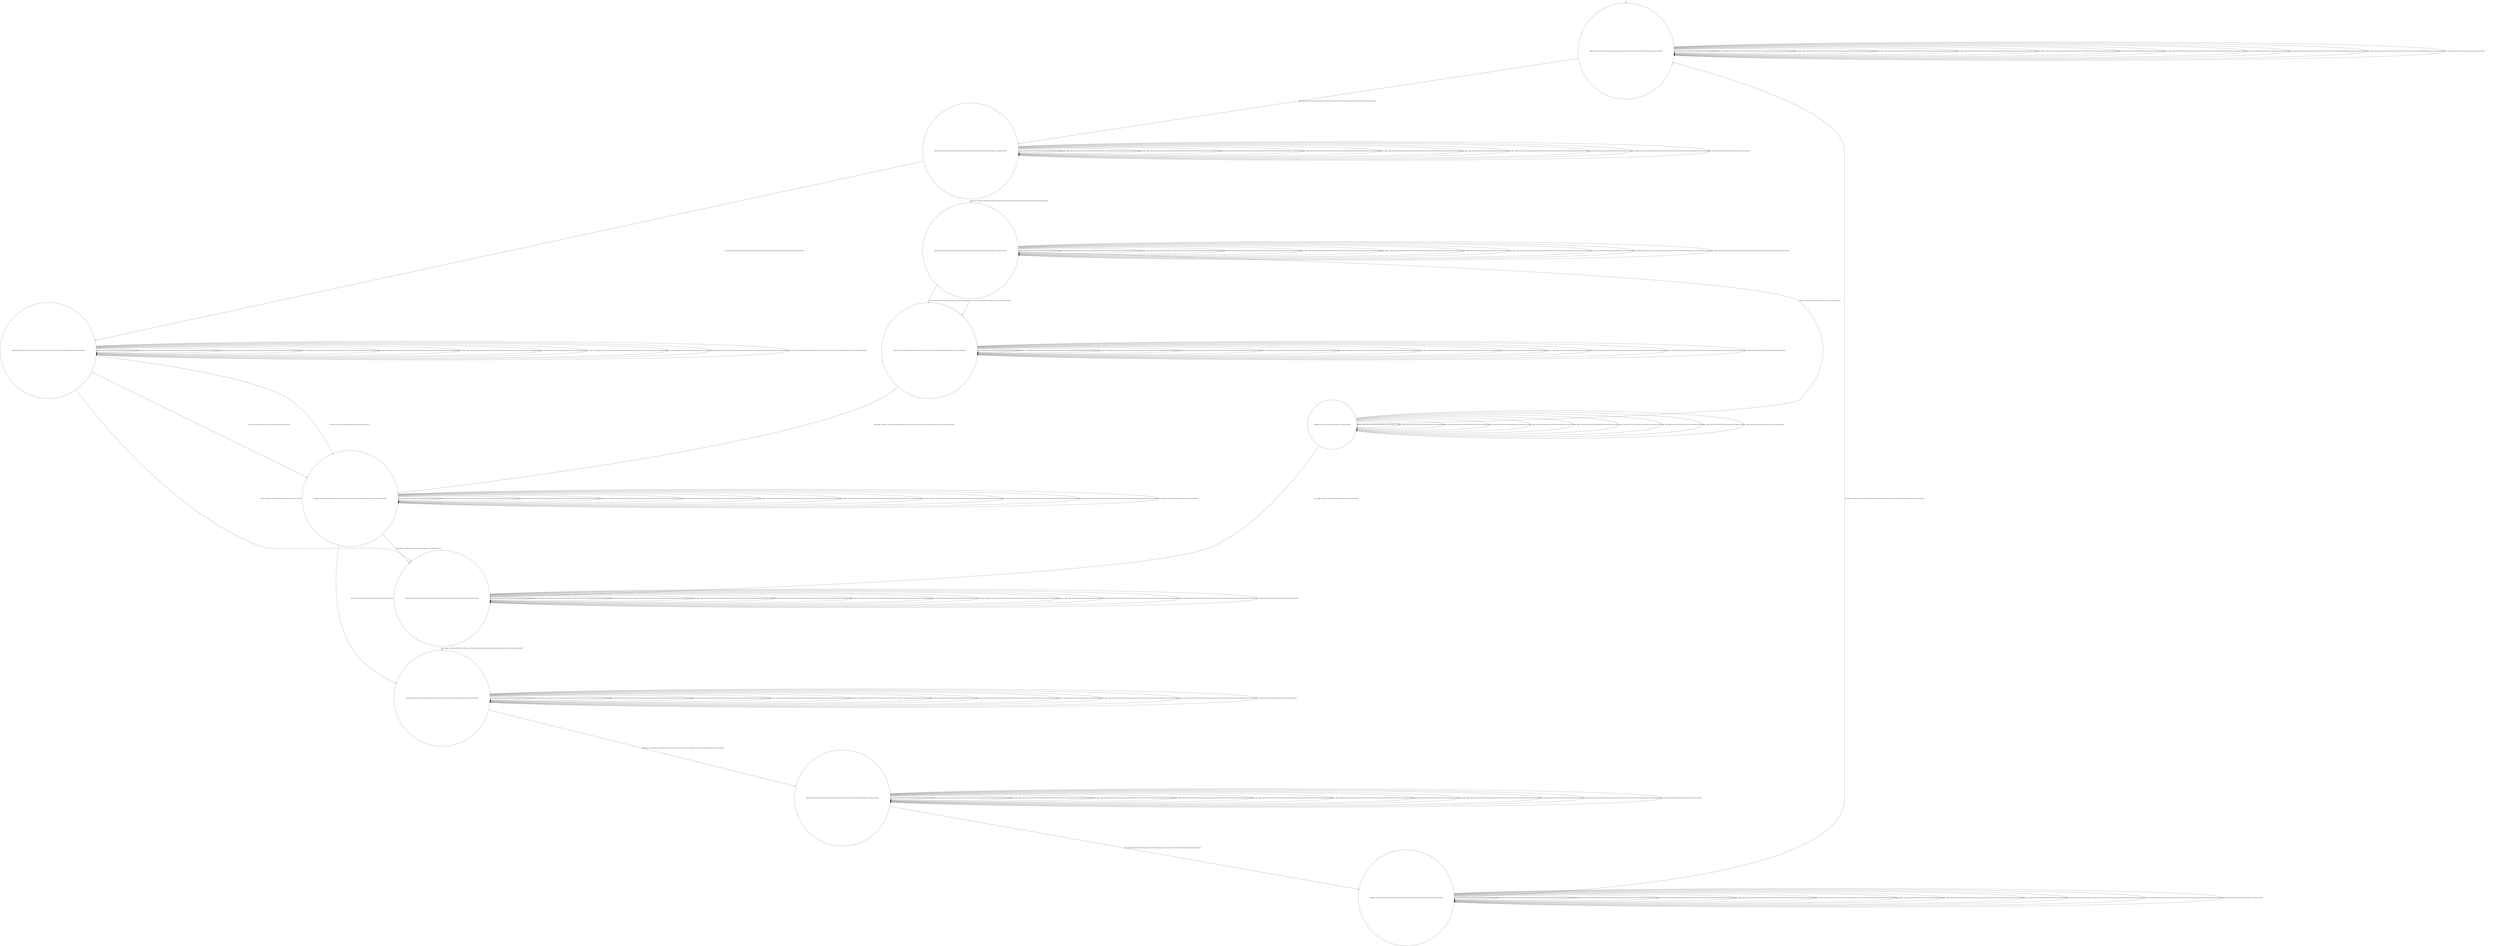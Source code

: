digraph g {
	edge [lblstyle="above, sloped"];
	s0 [shape="circle" label="0@[((DOL and CAP and TON and not TEA and not EUR and not COF) or (DOL and COF and TEA and TON and not CAP and not EUR))]"];
	s1 [shape="circle" label="1@[((DOL and CAP and TON and not TEA and not EUR and not COF) or (DOL and COF and TEA and TON and not CAP and not EUR))]"];
	s2 [shape="circle" label="2@[((DOL and CAP and TON and not TEA and not EUR and not COF) or (DOL and COF and TEA and TON and not CAP and not EUR))]"];
	s3 [shape="circle" label="3@[((DOL and CAP and TON and not TEA and not EUR and not COF) or (DOL and COF and TEA and TON and not CAP and not EUR))]"];
	s4 [shape="circle" label="4@[((DOL and CAP and TON and not TEA and not EUR and not COF) or (DOL and COF and TEA and TON and not CAP and not EUR))]"];
	s5 [shape="circle" label="5@[((DOL and CAP and TON and not TEA and not EUR and not COF) or (DOL and COF and TEA and TON and not CAP and not EUR))]"];
	s6 [shape="circle" label="6@[((DOL and CAP and TON and not TEA and not EUR and not COF) or (DOL and COF and TEA and TON and not CAP and not EUR))]"];
	s7 [shape="circle" label="7@[((DOL and CAP and TON and not TEA and not EUR and not COF) or (DOL and COF and TEA and TON and not CAP and not EUR))]"];
	s8 [shape="circle" label="8@[((DOL and CAP and TON and not TEA and not EUR and not COF) or (DOL and COF and TEA and TON and not CAP and not EUR))]"];
	s9 [shape="circle" label="9@[((DOL and CAP and TON and not TEA and not EUR and not COF) or (DOL and COF and TEA and TON and not CAP and not EUR))]"];
	s10 [shape="circle" label="10@[((DOL and COF and TEA and TON and not CAP and not EUR))]"];
	s0 -> s0 [label="cap / nok() [((DOL and CAP and TON and not TEA and not EUR and not COF))]"];
	s0 -> s0 [label="coffee / nok() [((DOL and CAP and TON and not TEA and not EUR and not COF) or (DOL and COF and TEA and TON and not CAP and not EUR))]"];
	s0 -> s0 [label="cup_taken / nok() [((DOL and CAP and TON and not TEA and not EUR and not COF) or (DOL and COF and TEA and TON and not CAP and not EUR))]"];
	s0 -> s0 [label="display_done / nok() [((DOL and CAP and TON and not TEA and not EUR and not COF) or (DOL and COF and TEA and TON and not CAP and not EUR))]"];
	s0 -> s1 [label="dollar / ok() [((DOL and CAP and TON and not TEA and not EUR and not COF) or (DOL and COF and TEA and TON and not CAP and not EUR))]"];
	s0 -> s0 [label="no_sugar / nok() [((DOL and CAP and TON and not TEA and not EUR and not COF) or (DOL and COF and TEA and TON and not CAP and not EUR))]"];
	s0 -> s0 [label="pour_coffee / nok() [((DOL and CAP and TON and not TEA and not EUR and not COF) or (DOL and COF and TEA and TON and not CAP and not EUR))]"];
	s0 -> s0 [label="pour_milk / nok() [((DOL and CAP and TON and not TEA and not EUR and not COF))]"];
	s0 -> s0 [label="pour_sugar / nok() [((DOL and CAP and TON and not TEA and not EUR and not COF) or (DOL and COF and TEA and TON and not CAP and not EUR))]"];
	s0 -> s0 [label="pour_tea / nok() [((DOL and COF and TEA and TON and not CAP and not EUR))]"];
	s0 -> s0 [label="ring / nok() [((DOL and CAP and TON and not TEA and not EUR and not COF) or (DOL and COF and TEA and TON and not CAP and not EUR))]"];
	s0 -> s0 [label="sugar / nok() [((DOL and CAP and TON and not TEA and not EUR and not COF) or (DOL and COF and TEA and TON and not CAP and not EUR))]"];
	s0 -> s0 [label="tea / nok() [((DOL and COF and TEA and TON and not CAP and not EUR))]"];
	s1 -> s1 [label="cap / nok() [((DOL and CAP and TON and not TEA and not EUR and not COF))]"];
	s1 -> s1 [label="coffee / nok() [((DOL and CAP and TON and not TEA and not EUR and not COF) or (DOL and COF and TEA and TON and not CAP and not EUR))]"];
	s1 -> s1 [label="cup_taken / nok() [((DOL and CAP and TON and not TEA and not EUR and not COF) or (DOL and COF and TEA and TON and not CAP and not EUR))]"];
	s1 -> s1 [label="display_done / nok() [((DOL and CAP and TON and not TEA and not EUR and not COF) or (DOL and COF and TEA and TON and not CAP and not EUR))]"];
	s1 -> s1 [label="dollar / nok() [((DOL and CAP and TON and not TEA and not EUR and not COF) or (DOL and COF and TEA and TON and not CAP and not EUR))]"];
	s1 -> s2 [label="no_sugar / ok() [((DOL and CAP and TON and not TEA and not EUR and not COF) or (DOL and COF and TEA and TON and not CAP and not EUR))]"];
	s1 -> s1 [label="pour_coffee / nok() [((DOL and CAP and TON and not TEA and not EUR and not COF) or (DOL and COF and TEA and TON and not CAP and not EUR))]"];
	s1 -> s1 [label="pour_milk / nok() [((DOL and CAP and TON and not TEA and not EUR and not COF))]"];
	s1 -> s1 [label="pour_sugar / nok() [((DOL and CAP and TON and not TEA and not EUR and not COF) or (DOL and COF and TEA and TON and not CAP and not EUR))]"];
	s1 -> s1 [label="pour_tea / nok() [((DOL and COF and TEA and TON and not CAP and not EUR))]"];
	s1 -> s1 [label="ring / nok() [((DOL and CAP and TON and not TEA and not EUR and not COF) or (DOL and COF and TEA and TON and not CAP and not EUR))]"];
	s1 -> s3 [label="sugar / ok() [((DOL and CAP and TON and not TEA and not EUR and not COF) or (DOL and COF and TEA and TON and not CAP and not EUR))]"];
	s1 -> s1 [label="tea / nok() [((DOL and COF and TEA and TON and not CAP and not EUR))]"];
	s2 -> s5 [label="cap / ok() [((DOL and CAP and TON and not TEA and not EUR and not COF))]"];
	s2 -> s6 [label="coffee / ok() [((DOL and COF and TEA and TON and not CAP and not EUR))]"];
	s2 -> s2 [label="coffee / Ω [((DOL and CAP and TON and not TEA and not EUR and not COF))]"];
	s2 -> s2 [label="cup_taken / nok() [((DOL and CAP and TON and not TEA and not EUR and not COF) or (DOL and COF and TEA and TON and not CAP and not EUR))]"];
	s2 -> s2 [label="display_done / nok() [((DOL and CAP and TON and not TEA and not EUR and not COF) or (DOL and COF and TEA and TON and not CAP and not EUR))]"];
	s2 -> s2 [label="dollar / nok() [((DOL and CAP and TON and not TEA and not EUR and not COF) or (DOL and COF and TEA and TON and not CAP and not EUR))]"];
	s2 -> s2 [label="no_sugar / nok() [((DOL and CAP and TON and not TEA and not EUR and not COF) or (DOL and COF and TEA and TON and not CAP and not EUR))]"];
	s2 -> s2 [label="pour_coffee / nok() [((DOL and CAP and TON and not TEA and not EUR and not COF) or (DOL and COF and TEA and TON and not CAP and not EUR))]"];
	s2 -> s2 [label="pour_milk / nok() [((DOL and CAP and TON and not TEA and not EUR and not COF))]"];
	s2 -> s2 [label="pour_sugar / nok() [((DOL and CAP and TON and not TEA and not EUR and not COF) or (DOL and COF and TEA and TON and not CAP and not EUR))]"];
	s2 -> s2 [label="pour_tea / nok() [((DOL and COF and TEA and TON and not CAP and not EUR))]"];
	s2 -> s2 [label="ring / nok() [((DOL and CAP and TON and not TEA and not EUR and not COF) or (DOL and COF and TEA and TON and not CAP and not EUR))]"];
	s2 -> s2 [label="sugar / void() [((DOL and CAP and TON and not TEA and not EUR and not COF) or (DOL and COF and TEA and TON and not CAP and not EUR))]"];
	s2 -> s5 [label="tea / ok() [((DOL and COF and TEA and TON and not CAP and not EUR))]"];
	s3 -> s4 [label="cap / ok() [((DOL and CAP and TON and not TEA and not EUR and not COF))]"];
	s3 -> s10 [label="coffee / ok() [((DOL and COF and TEA and TON and not CAP and not EUR))]"];
	s3 -> s3 [label="coffee / Ω [((DOL and CAP and TON and not TEA and not EUR and not COF))]"];
	s3 -> s3 [label="cup_taken / nok() [((DOL and CAP and TON and not TEA and not EUR and not COF) or (DOL and COF and TEA and TON and not CAP and not EUR))]"];
	s3 -> s3 [label="display_done / nok() [((DOL and CAP and TON and not TEA and not EUR and not COF) or (DOL and COF and TEA and TON and not CAP and not EUR))]"];
	s3 -> s3 [label="dollar / nok() [((DOL and CAP and TON and not TEA and not EUR and not COF) or (DOL and COF and TEA and TON and not CAP and not EUR))]"];
	s3 -> s3 [label="no_sugar / void() [((DOL and CAP and TON and not TEA and not EUR and not COF) or (DOL and COF and TEA and TON and not CAP and not EUR))]"];
	s3 -> s3 [label="pour_coffee / nok() [((DOL and CAP and TON and not TEA and not EUR and not COF) or (DOL and COF and TEA and TON and not CAP and not EUR))]"];
	s3 -> s3 [label="pour_milk / nok() [((DOL and CAP and TON and not TEA and not EUR and not COF))]"];
	s3 -> s3 [label="pour_sugar / nok() [((DOL and CAP and TON and not TEA and not EUR and not COF) or (DOL and COF and TEA and TON and not CAP and not EUR))]"];
	s3 -> s3 [label="pour_tea / nok() [((DOL and COF and TEA and TON and not CAP and not EUR))]"];
	s3 -> s3 [label="ring / nok() [((DOL and CAP and TON and not TEA and not EUR and not COF) or (DOL and COF and TEA and TON and not CAP and not EUR))]"];
	s3 -> s3 [label="sugar / nok() [((DOL and CAP and TON and not TEA and not EUR and not COF) or (DOL and COF and TEA and TON and not CAP and not EUR))]"];
	s3 -> s4 [label="tea / ok() [((DOL and COF and TEA and TON and not CAP and not EUR))]"];
	s4 -> s4 [label="cap / nok() [((DOL and CAP and TON and not TEA and not EUR and not COF))]"];
	s4 -> s4 [label="coffee / void() [((DOL and CAP and TON and not TEA and not EUR and not COF) or (DOL and COF and TEA and TON and not CAP and not EUR))]"];
	s4 -> s4 [label="cup_taken / nok() [((DOL and CAP and TON and not TEA and not EUR and not COF) or (DOL and COF and TEA and TON and not CAP and not EUR))]"];
	s4 -> s4 [label="display_done / nok() [((DOL and CAP and TON and not TEA and not EUR and not COF) or (DOL and COF and TEA and TON and not CAP and not EUR))]"];
	s4 -> s4 [label="dollar / nok() [((DOL and CAP and TON and not TEA and not EUR and not COF) or (DOL and COF and TEA and TON and not CAP and not EUR))]"];
	s4 -> s4 [label="no_sugar / nok() [((DOL and CAP and TON and not TEA and not EUR and not COF) or (DOL and COF and TEA and TON and not CAP and not EUR))]"];
	s4 -> s4 [label="pour_coffee / nok() [((DOL and CAP and TON and not TEA and not EUR and not COF) or (DOL and COF and TEA and TON and not CAP and not EUR))]"];
	s4 -> s4 [label="pour_milk / nok() [((DOL and CAP and TON and not TEA and not EUR and not COF))]"];
	s4 -> s5 [label="pour_sugar / ok() [((DOL and CAP and TON and not TEA and not EUR and not COF) or (DOL and COF and TEA and TON and not CAP and not EUR))]"];
	s4 -> s4 [label="pour_tea / nok() [((DOL and COF and TEA and TON and not CAP and not EUR))]"];
	s4 -> s4 [label="ring / nok() [((DOL and CAP and TON and not TEA and not EUR and not COF) or (DOL and COF and TEA and TON and not CAP and not EUR))]"];
	s4 -> s4 [label="sugar / nok() [((DOL and CAP and TON and not TEA and not EUR and not COF) or (DOL and COF and TEA and TON and not CAP and not EUR))]"];
	s4 -> s4 [label="tea / nok() [((DOL and COF and TEA and TON and not CAP and not EUR))]"];
	s5 -> s5 [label="cap / nok() [((DOL and CAP and TON and not TEA and not EUR and not COF))]"];
	s5 -> s5 [label="coffee / void() [((DOL and CAP and TON and not TEA and not EUR and not COF) or (DOL and COF and TEA and TON and not CAP and not EUR))]"];
	s5 -> s5 [label="cup_taken / nok() [((DOL and CAP and TON and not TEA and not EUR and not COF) or (DOL and COF and TEA and TON and not CAP and not EUR))]"];
	s5 -> s5 [label="display_done / nok() [((DOL and CAP and TON and not TEA and not EUR and not COF) or (DOL and COF and TEA and TON and not CAP and not EUR))]"];
	s5 -> s5 [label="dollar / nok() [((DOL and CAP and TON and not TEA and not EUR and not COF) or (DOL and COF and TEA and TON and not CAP and not EUR))]"];
	s5 -> s5 [label="no_sugar / nok() [((DOL and CAP and TON and not TEA and not EUR and not COF) or (DOL and COF and TEA and TON and not CAP and not EUR))]"];
	s5 -> s5 [label="pour_coffee / nok() [((DOL and CAP and TON and not TEA and not EUR and not COF) or (DOL and COF and TEA and TON and not CAP and not EUR))]"];
	s5 -> s6 [label="pour_milk / ok() [((DOL and CAP and TON and not TEA and not EUR and not COF))]"];
	s5 -> s5 [label="pour_sugar / nok() [((DOL and CAP and TON and not TEA and not EUR and not COF) or (DOL and COF and TEA and TON and not CAP and not EUR))]"];
	s5 -> s7 [label="pour_tea / ok() [((DOL and COF and TEA and TON and not CAP and not EUR))]"];
	s5 -> s5 [label="ring / nok() [((DOL and CAP and TON and not TEA and not EUR and not COF) or (DOL and COF and TEA and TON and not CAP and not EUR))]"];
	s5 -> s5 [label="sugar / nok() [((DOL and CAP and TON and not TEA and not EUR and not COF) or (DOL and COF and TEA and TON and not CAP and not EUR))]"];
	s5 -> s5 [label="tea / nok() [((DOL and COF and TEA and TON and not CAP and not EUR))]"];
	s6 -> s6 [label="cap / nok() [((DOL and CAP and TON and not TEA and not EUR and not COF))]"];
	s6 -> s6 [label="coffee / nok() [((DOL and CAP and TON and not TEA and not EUR and not COF) or (DOL and COF and TEA and TON and not CAP and not EUR))]"];
	s6 -> s6 [label="cup_taken / nok() [((DOL and CAP and TON and not TEA and not EUR and not COF) or (DOL and COF and TEA and TON and not CAP and not EUR))]"];
	s6 -> s6 [label="display_done / nok() [((DOL and CAP and TON and not TEA and not EUR and not COF) or (DOL and COF and TEA and TON and not CAP and not EUR))]"];
	s6 -> s6 [label="dollar / nok() [((DOL and CAP and TON and not TEA and not EUR and not COF) or (DOL and COF and TEA and TON and not CAP and not EUR))]"];
	s6 -> s6 [label="no_sugar / nok() [((DOL and CAP and TON and not TEA and not EUR and not COF) or (DOL and COF and TEA and TON and not CAP and not EUR))]"];
	s6 -> s7 [label="pour_coffee / ok() [((DOL and CAP and TON and not TEA and not EUR and not COF) or (DOL and COF and TEA and TON and not CAP and not EUR))]"];
	s6 -> s6 [label="pour_milk / nok() [((DOL and CAP and TON and not TEA and not EUR and not COF))]"];
	s6 -> s6 [label="pour_sugar / nok() [((DOL and CAP and TON and not TEA and not EUR and not COF) or (DOL and COF and TEA and TON and not CAP and not EUR))]"];
	s6 -> s6 [label="pour_tea / nok() [((DOL and COF and TEA and TON and not CAP and not EUR))]"];
	s6 -> s6 [label="ring / nok() [((DOL and CAP and TON and not TEA and not EUR and not COF) or (DOL and COF and TEA and TON and not CAP and not EUR))]"];
	s6 -> s6 [label="sugar / nok() [((DOL and CAP and TON and not TEA and not EUR and not COF) or (DOL and COF and TEA and TON and not CAP and not EUR))]"];
	s6 -> s6 [label="tea / void() [((DOL and COF and TEA and TON and not CAP and not EUR))]"];
	s7 -> s7 [label="cap / nok() [((DOL and CAP and TON and not TEA and not EUR and not COF))]"];
	s7 -> s7 [label="coffee / nok() [((DOL and CAP and TON and not TEA and not EUR and not COF) or (DOL and COF and TEA and TON and not CAP and not EUR))]"];
	s7 -> s7 [label="cup_taken / nok() [((DOL and CAP and TON and not TEA and not EUR and not COF) or (DOL and COF and TEA and TON and not CAP and not EUR))]"];
	s7 -> s8 [label="display_done / ok() [((DOL and CAP and TON and not TEA and not EUR and not COF) or (DOL and COF and TEA and TON and not CAP and not EUR))]"];
	s7 -> s7 [label="dollar / nok() [((DOL and CAP and TON and not TEA and not EUR and not COF) or (DOL and COF and TEA and TON and not CAP and not EUR))]"];
	s7 -> s7 [label="no_sugar / nok() [((DOL and CAP and TON and not TEA and not EUR and not COF) or (DOL and COF and TEA and TON and not CAP and not EUR))]"];
	s7 -> s7 [label="pour_coffee / nok() [((DOL and CAP and TON and not TEA and not EUR and not COF) or (DOL and COF and TEA and TON and not CAP and not EUR))]"];
	s7 -> s7 [label="pour_milk / nok() [((DOL and CAP and TON and not TEA and not EUR and not COF))]"];
	s7 -> s7 [label="pour_sugar / nok() [((DOL and CAP and TON and not TEA and not EUR and not COF) or (DOL and COF and TEA and TON and not CAP and not EUR))]"];
	s7 -> s7 [label="pour_tea / nok() [((DOL and COF and TEA and TON and not CAP and not EUR))]"];
	s7 -> s7 [label="ring / nok() [((DOL and CAP and TON and not TEA and not EUR and not COF) or (DOL and COF and TEA and TON and not CAP and not EUR))]"];
	s7 -> s7 [label="sugar / nok() [((DOL and CAP and TON and not TEA and not EUR and not COF) or (DOL and COF and TEA and TON and not CAP and not EUR))]"];
	s7 -> s7 [label="tea / nok() [((DOL and COF and TEA and TON and not CAP and not EUR))]"];
	s8 -> s8 [label="cap / nok() [((DOL and CAP and TON and not TEA and not EUR and not COF))]"];
	s8 -> s8 [label="coffee / nok() [((DOL and CAP and TON and not TEA and not EUR and not COF) or (DOL and COF and TEA and TON and not CAP and not EUR))]"];
	s8 -> s8 [label="cup_taken / nok() [((DOL and CAP and TON and not TEA and not EUR and not COF) or (DOL and COF and TEA and TON and not CAP and not EUR))]"];
	s8 -> s8 [label="display_done / nok() [((DOL and CAP and TON and not TEA and not EUR and not COF) or (DOL and COF and TEA and TON and not CAP and not EUR))]"];
	s8 -> s8 [label="dollar / nok() [((DOL and CAP and TON and not TEA and not EUR and not COF) or (DOL and COF and TEA and TON and not CAP and not EUR))]"];
	s8 -> s8 [label="no_sugar / nok() [((DOL and CAP and TON and not TEA and not EUR and not COF) or (DOL and COF and TEA and TON and not CAP and not EUR))]"];
	s8 -> s8 [label="pour_coffee / nok() [((DOL and CAP and TON and not TEA and not EUR and not COF) or (DOL and COF and TEA and TON and not CAP and not EUR))]"];
	s8 -> s8 [label="pour_milk / nok() [((DOL and CAP and TON and not TEA and not EUR and not COF))]"];
	s8 -> s8 [label="pour_sugar / nok() [((DOL and CAP and TON and not TEA and not EUR and not COF) or (DOL and COF and TEA and TON and not CAP and not EUR))]"];
	s8 -> s8 [label="pour_tea / nok() [((DOL and COF and TEA and TON and not CAP and not EUR))]"];
	s8 -> s9 [label="ring / ok() [((DOL and CAP and TON and not TEA and not EUR and not COF) or (DOL and COF and TEA and TON and not CAP and not EUR))]"];
	s8 -> s8 [label="sugar / nok() [((DOL and CAP and TON and not TEA and not EUR and not COF) or (DOL and COF and TEA and TON and not CAP and not EUR))]"];
	s8 -> s8 [label="tea / nok() [((DOL and COF and TEA and TON and not CAP and not EUR))]"];
	s9 -> s9 [label="cap / nok() [((DOL and CAP and TON and not TEA and not EUR and not COF))]"];
	s9 -> s9 [label="coffee / nok() [((DOL and CAP and TON and not TEA and not EUR and not COF) or (DOL and COF and TEA and TON and not CAP and not EUR))]"];
	s9 -> s0 [label="cup_taken / ok() [((DOL and CAP and TON and not TEA and not EUR and not COF) or (DOL and COF and TEA and TON and not CAP and not EUR))]"];
	s9 -> s9 [label="display_done / nok() [((DOL and CAP and TON and not TEA and not EUR and not COF) or (DOL and COF and TEA and TON and not CAP and not EUR))]"];
	s9 -> s9 [label="dollar / nok() [((DOL and CAP and TON and not TEA and not EUR and not COF) or (DOL and COF and TEA and TON and not CAP and not EUR))]"];
	s9 -> s9 [label="no_sugar / nok() [((DOL and CAP and TON and not TEA and not EUR and not COF) or (DOL and COF and TEA and TON and not CAP and not EUR))]"];
	s9 -> s9 [label="pour_coffee / nok() [((DOL and CAP and TON and not TEA and not EUR and not COF) or (DOL and COF and TEA and TON and not CAP and not EUR))]"];
	s9 -> s9 [label="pour_milk / nok() [((DOL and CAP and TON and not TEA and not EUR and not COF))]"];
	s9 -> s9 [label="pour_sugar / nok() [((DOL and CAP and TON and not TEA and not EUR and not COF) or (DOL and COF and TEA and TON and not CAP and not EUR))]"];
	s9 -> s9 [label="pour_tea / nok() [((DOL and COF and TEA and TON and not CAP and not EUR))]"];
	s9 -> s9 [label="ring / nok() [((DOL and CAP and TON and not TEA and not EUR and not COF) or (DOL and COF and TEA and TON and not CAP and not EUR))]"];
	s9 -> s9 [label="sugar / nok() [((DOL and CAP and TON and not TEA and not EUR and not COF) or (DOL and COF and TEA and TON and not CAP and not EUR))]"];
	s9 -> s9 [label="tea / nok() [((DOL and COF and TEA and TON and not CAP and not EUR))]"];
	s10 -> s10 [label="coffee / nok() [((DOL and COF and TEA and TON and not CAP and not EUR))]"];
	s10 -> s10 [label="cup_taken / nok() [((DOL and COF and TEA and TON and not CAP and not EUR))]"];
	s10 -> s10 [label="display_done / nok() [((DOL and COF and TEA and TON and not CAP and not EUR))]"];
	s10 -> s10 [label="dollar / nok() [((DOL and COF and TEA and TON and not CAP and not EUR))]"];
	s10 -> s10 [label="no_sugar / nok() [((DOL and COF and TEA and TON and not CAP and not EUR))]"];
	s10 -> s10 [label="pour_coffee / nok() [((DOL and COF and TEA and TON and not CAP and not EUR))]"];
	s10 -> s6 [label="pour_sugar / ok() [((DOL and COF and TEA and TON and not CAP and not EUR))]"];
	s10 -> s10 [label="pour_tea / nok() [((DOL and COF and TEA and TON and not CAP and not EUR))]"];
	s10 -> s10 [label="ring / nok() [((DOL and COF and TEA and TON and not CAP and not EUR))]"];
	s10 -> s10 [label="sugar / nok() [((DOL and COF and TEA and TON and not CAP and not EUR))]"];
	s10 -> s10 [label="tea / void() [((DOL and COF and TEA and TON and not CAP and not EUR))]"];
	__start0 [label="" shape="none" width="0" height="0"];
	__start0 -> s0;
}